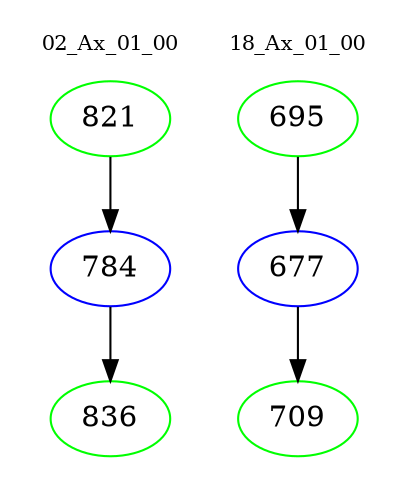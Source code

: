 digraph{
subgraph cluster_0 {
color = white
label = "02_Ax_01_00";
fontsize=10;
T0_821 [label="821", color="green"]
T0_821 -> T0_784 [color="black"]
T0_784 [label="784", color="blue"]
T0_784 -> T0_836 [color="black"]
T0_836 [label="836", color="green"]
}
subgraph cluster_1 {
color = white
label = "18_Ax_01_00";
fontsize=10;
T1_695 [label="695", color="green"]
T1_695 -> T1_677 [color="black"]
T1_677 [label="677", color="blue"]
T1_677 -> T1_709 [color="black"]
T1_709 [label="709", color="green"]
}
}
